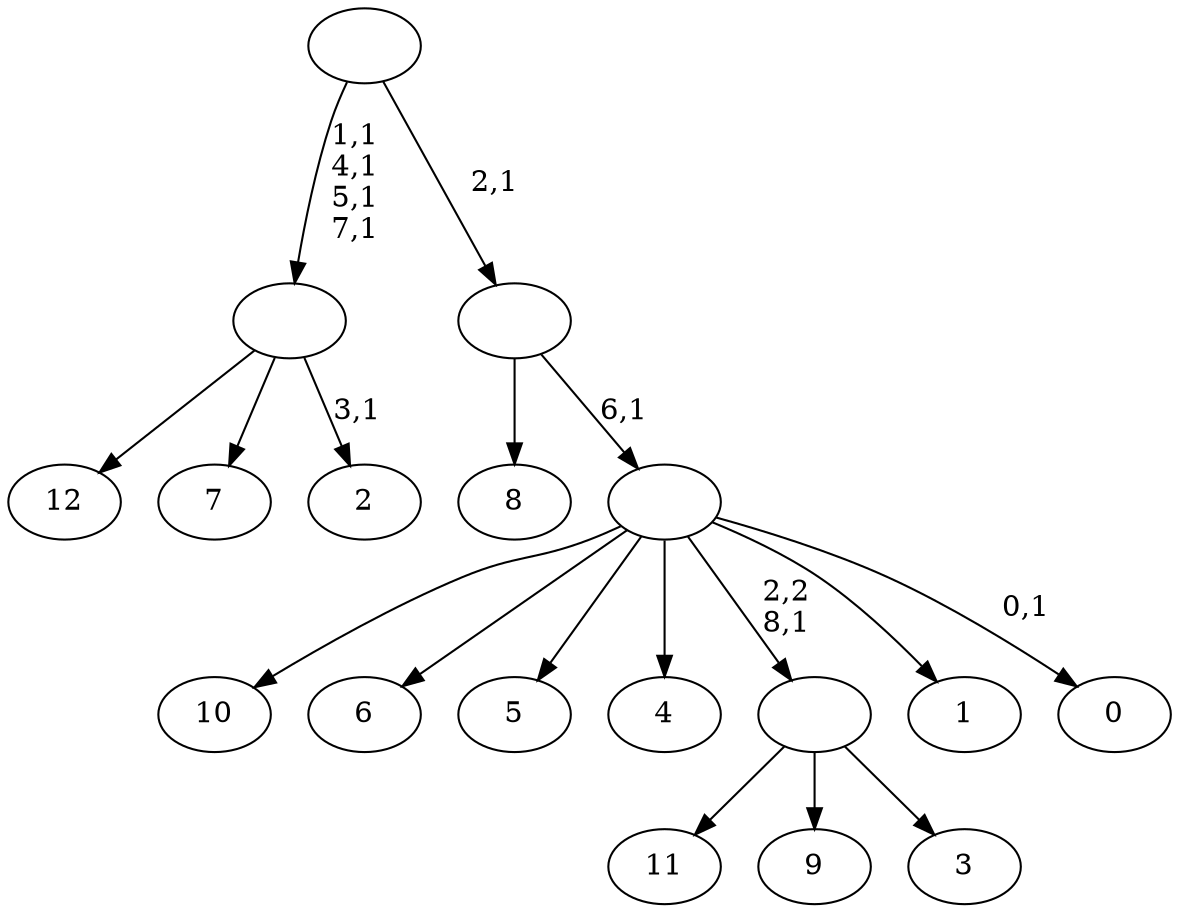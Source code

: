 digraph T {
	22 [label="12"]
	21 [label="11"]
	20 [label="10"]
	19 [label="9"]
	18 [label="8"]
	17 [label="7"]
	16 [label="6"]
	15 [label="5"]
	14 [label="4"]
	13 [label="3"]
	12 [label=""]
	11 [label="2"]
	9 [label=""]
	5 [label="1"]
	4 [label="0"]
	2 [label=""]
	1 [label=""]
	0 [label=""]
	12 -> 21 [label=""]
	12 -> 19 [label=""]
	12 -> 13 [label=""]
	9 -> 11 [label="3,1"]
	9 -> 22 [label=""]
	9 -> 17 [label=""]
	2 -> 4 [label="0,1"]
	2 -> 20 [label=""]
	2 -> 16 [label=""]
	2 -> 15 [label=""]
	2 -> 14 [label=""]
	2 -> 12 [label="2,2\n8,1"]
	2 -> 5 [label=""]
	1 -> 18 [label=""]
	1 -> 2 [label="6,1"]
	0 -> 9 [label="1,1\n4,1\n5,1\n7,1"]
	0 -> 1 [label="2,1"]
}
